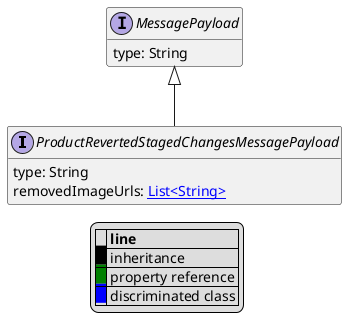@startuml

hide empty fields
hide empty methods
legend
|= |= line |
|<back:black>   </back>| inheritance |
|<back:green>   </back>| property reference |
|<back:blue>   </back>| discriminated class |
endlegend
interface ProductRevertedStagedChangesMessagePayload [[ProductRevertedStagedChangesMessagePayload.svg]] extends MessagePayload {
    type: String
    removedImageUrls: [[String.svg List<String>]]
}
interface MessagePayload [[MessagePayload.svg]]  {
    type: String
}





@enduml
